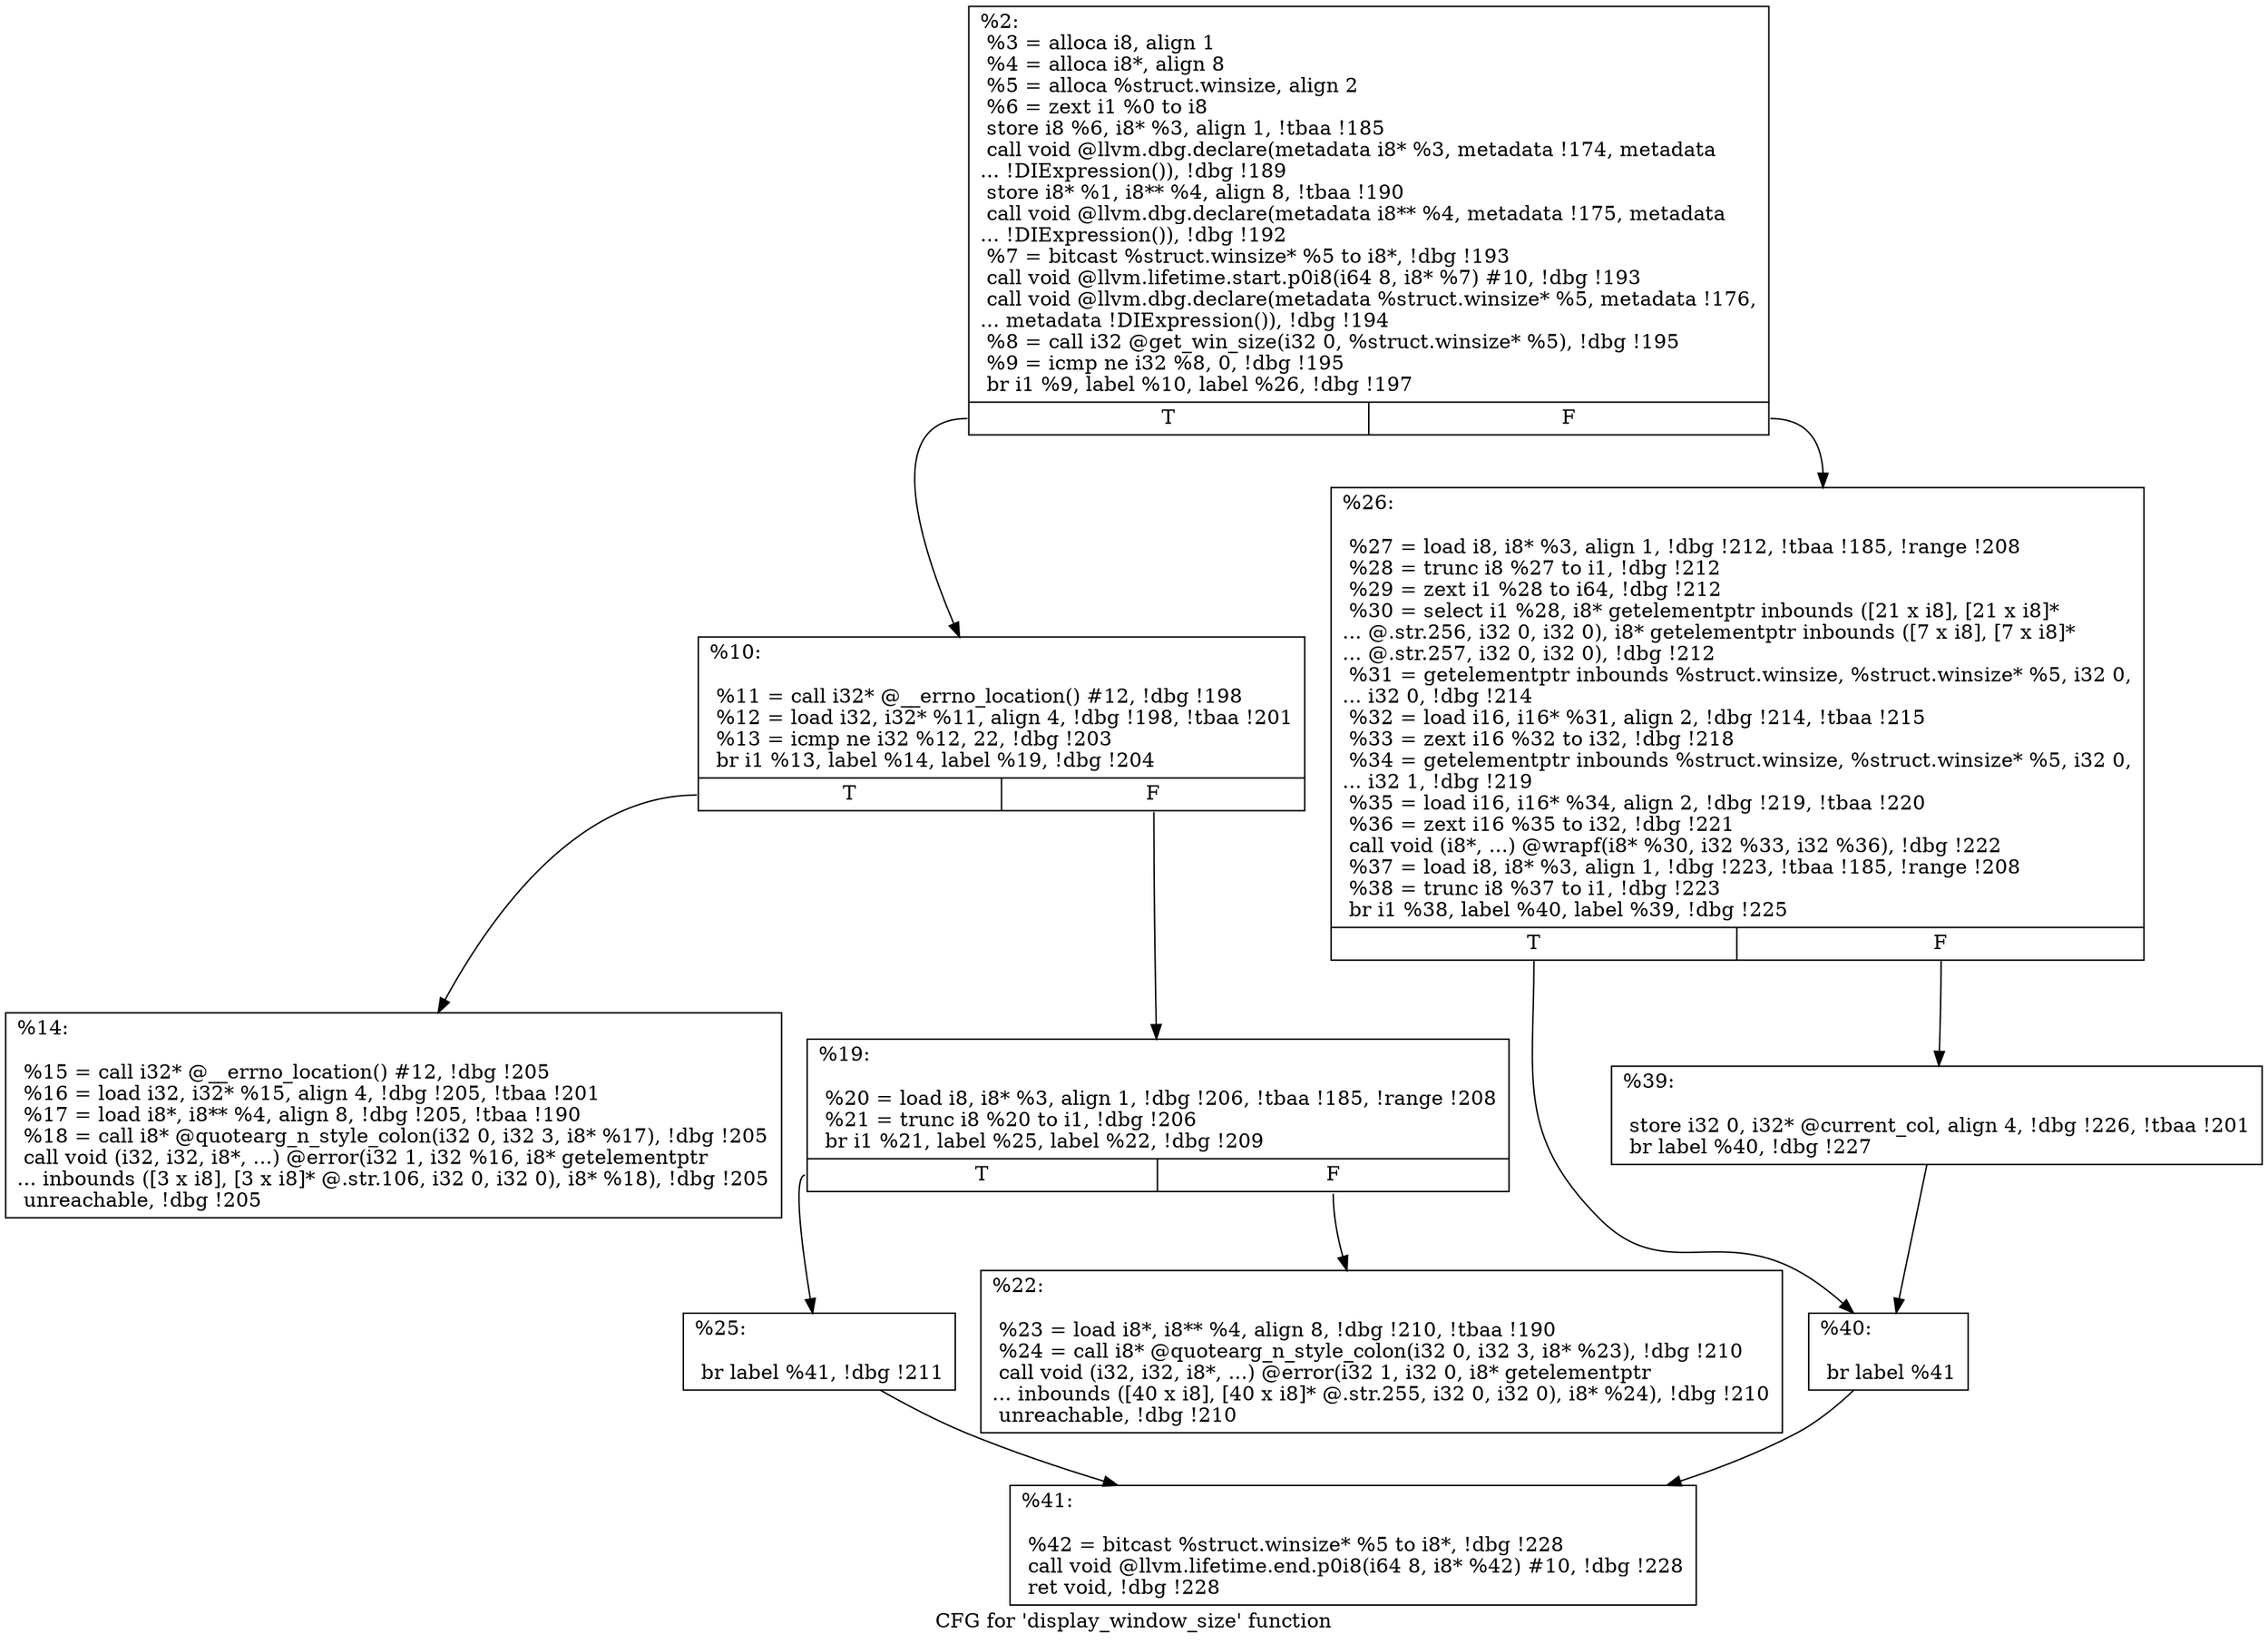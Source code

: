 digraph "CFG for 'display_window_size' function" {
	label="CFG for 'display_window_size' function";

	Node0x1c539c0 [shape=record,label="{%2:\l  %3 = alloca i8, align 1\l  %4 = alloca i8*, align 8\l  %5 = alloca %struct.winsize, align 2\l  %6 = zext i1 %0 to i8\l  store i8 %6, i8* %3, align 1, !tbaa !185\l  call void @llvm.dbg.declare(metadata i8* %3, metadata !174, metadata\l... !DIExpression()), !dbg !189\l  store i8* %1, i8** %4, align 8, !tbaa !190\l  call void @llvm.dbg.declare(metadata i8** %4, metadata !175, metadata\l... !DIExpression()), !dbg !192\l  %7 = bitcast %struct.winsize* %5 to i8*, !dbg !193\l  call void @llvm.lifetime.start.p0i8(i64 8, i8* %7) #10, !dbg !193\l  call void @llvm.dbg.declare(metadata %struct.winsize* %5, metadata !176,\l... metadata !DIExpression()), !dbg !194\l  %8 = call i32 @get_win_size(i32 0, %struct.winsize* %5), !dbg !195\l  %9 = icmp ne i32 %8, 0, !dbg !195\l  br i1 %9, label %10, label %26, !dbg !197\l|{<s0>T|<s1>F}}"];
	Node0x1c539c0:s0 -> Node0x1c54610;
	Node0x1c539c0:s1 -> Node0x1c547a0;
	Node0x1c54610 [shape=record,label="{%10:\l\l  %11 = call i32* @__errno_location() #12, !dbg !198\l  %12 = load i32, i32* %11, align 4, !dbg !198, !tbaa !201\l  %13 = icmp ne i32 %12, 22, !dbg !203\l  br i1 %13, label %14, label %19, !dbg !204\l|{<s0>T|<s1>F}}"];
	Node0x1c54610:s0 -> Node0x1c54660;
	Node0x1c54610:s1 -> Node0x1c546b0;
	Node0x1c54660 [shape=record,label="{%14:\l\l  %15 = call i32* @__errno_location() #12, !dbg !205\l  %16 = load i32, i32* %15, align 4, !dbg !205, !tbaa !201\l  %17 = load i8*, i8** %4, align 8, !dbg !205, !tbaa !190\l  %18 = call i8* @quotearg_n_style_colon(i32 0, i32 3, i8* %17), !dbg !205\l  call void (i32, i32, i8*, ...) @error(i32 1, i32 %16, i8* getelementptr\l... inbounds ([3 x i8], [3 x i8]* @.str.106, i32 0, i32 0), i8* %18), !dbg !205\l  unreachable, !dbg !205\l}"];
	Node0x1c546b0 [shape=record,label="{%19:\l\l  %20 = load i8, i8* %3, align 1, !dbg !206, !tbaa !185, !range !208\l  %21 = trunc i8 %20 to i1, !dbg !206\l  br i1 %21, label %25, label %22, !dbg !209\l|{<s0>T|<s1>F}}"];
	Node0x1c546b0:s0 -> Node0x1c54750;
	Node0x1c546b0:s1 -> Node0x1c54700;
	Node0x1c54700 [shape=record,label="{%22:\l\l  %23 = load i8*, i8** %4, align 8, !dbg !210, !tbaa !190\l  %24 = call i8* @quotearg_n_style_colon(i32 0, i32 3, i8* %23), !dbg !210\l  call void (i32, i32, i8*, ...) @error(i32 1, i32 0, i8* getelementptr\l... inbounds ([40 x i8], [40 x i8]* @.str.255, i32 0, i32 0), i8* %24), !dbg !210\l  unreachable, !dbg !210\l}"];
	Node0x1c54750 [shape=record,label="{%25:\l\l  br label %41, !dbg !211\l}"];
	Node0x1c54750 -> Node0x1c54890;
	Node0x1c547a0 [shape=record,label="{%26:\l\l  %27 = load i8, i8* %3, align 1, !dbg !212, !tbaa !185, !range !208\l  %28 = trunc i8 %27 to i1, !dbg !212\l  %29 = zext i1 %28 to i64, !dbg !212\l  %30 = select i1 %28, i8* getelementptr inbounds ([21 x i8], [21 x i8]*\l... @.str.256, i32 0, i32 0), i8* getelementptr inbounds ([7 x i8], [7 x i8]*\l... @.str.257, i32 0, i32 0), !dbg !212\l  %31 = getelementptr inbounds %struct.winsize, %struct.winsize* %5, i32 0,\l... i32 0, !dbg !214\l  %32 = load i16, i16* %31, align 2, !dbg !214, !tbaa !215\l  %33 = zext i16 %32 to i32, !dbg !218\l  %34 = getelementptr inbounds %struct.winsize, %struct.winsize* %5, i32 0,\l... i32 1, !dbg !219\l  %35 = load i16, i16* %34, align 2, !dbg !219, !tbaa !220\l  %36 = zext i16 %35 to i32, !dbg !221\l  call void (i8*, ...) @wrapf(i8* %30, i32 %33, i32 %36), !dbg !222\l  %37 = load i8, i8* %3, align 1, !dbg !223, !tbaa !185, !range !208\l  %38 = trunc i8 %37 to i1, !dbg !223\l  br i1 %38, label %40, label %39, !dbg !225\l|{<s0>T|<s1>F}}"];
	Node0x1c547a0:s0 -> Node0x1c54840;
	Node0x1c547a0:s1 -> Node0x1c547f0;
	Node0x1c547f0 [shape=record,label="{%39:\l\l  store i32 0, i32* @current_col, align 4, !dbg !226, !tbaa !201\l  br label %40, !dbg !227\l}"];
	Node0x1c547f0 -> Node0x1c54840;
	Node0x1c54840 [shape=record,label="{%40:\l\l  br label %41\l}"];
	Node0x1c54840 -> Node0x1c54890;
	Node0x1c54890 [shape=record,label="{%41:\l\l  %42 = bitcast %struct.winsize* %5 to i8*, !dbg !228\l  call void @llvm.lifetime.end.p0i8(i64 8, i8* %42) #10, !dbg !228\l  ret void, !dbg !228\l}"];
}
